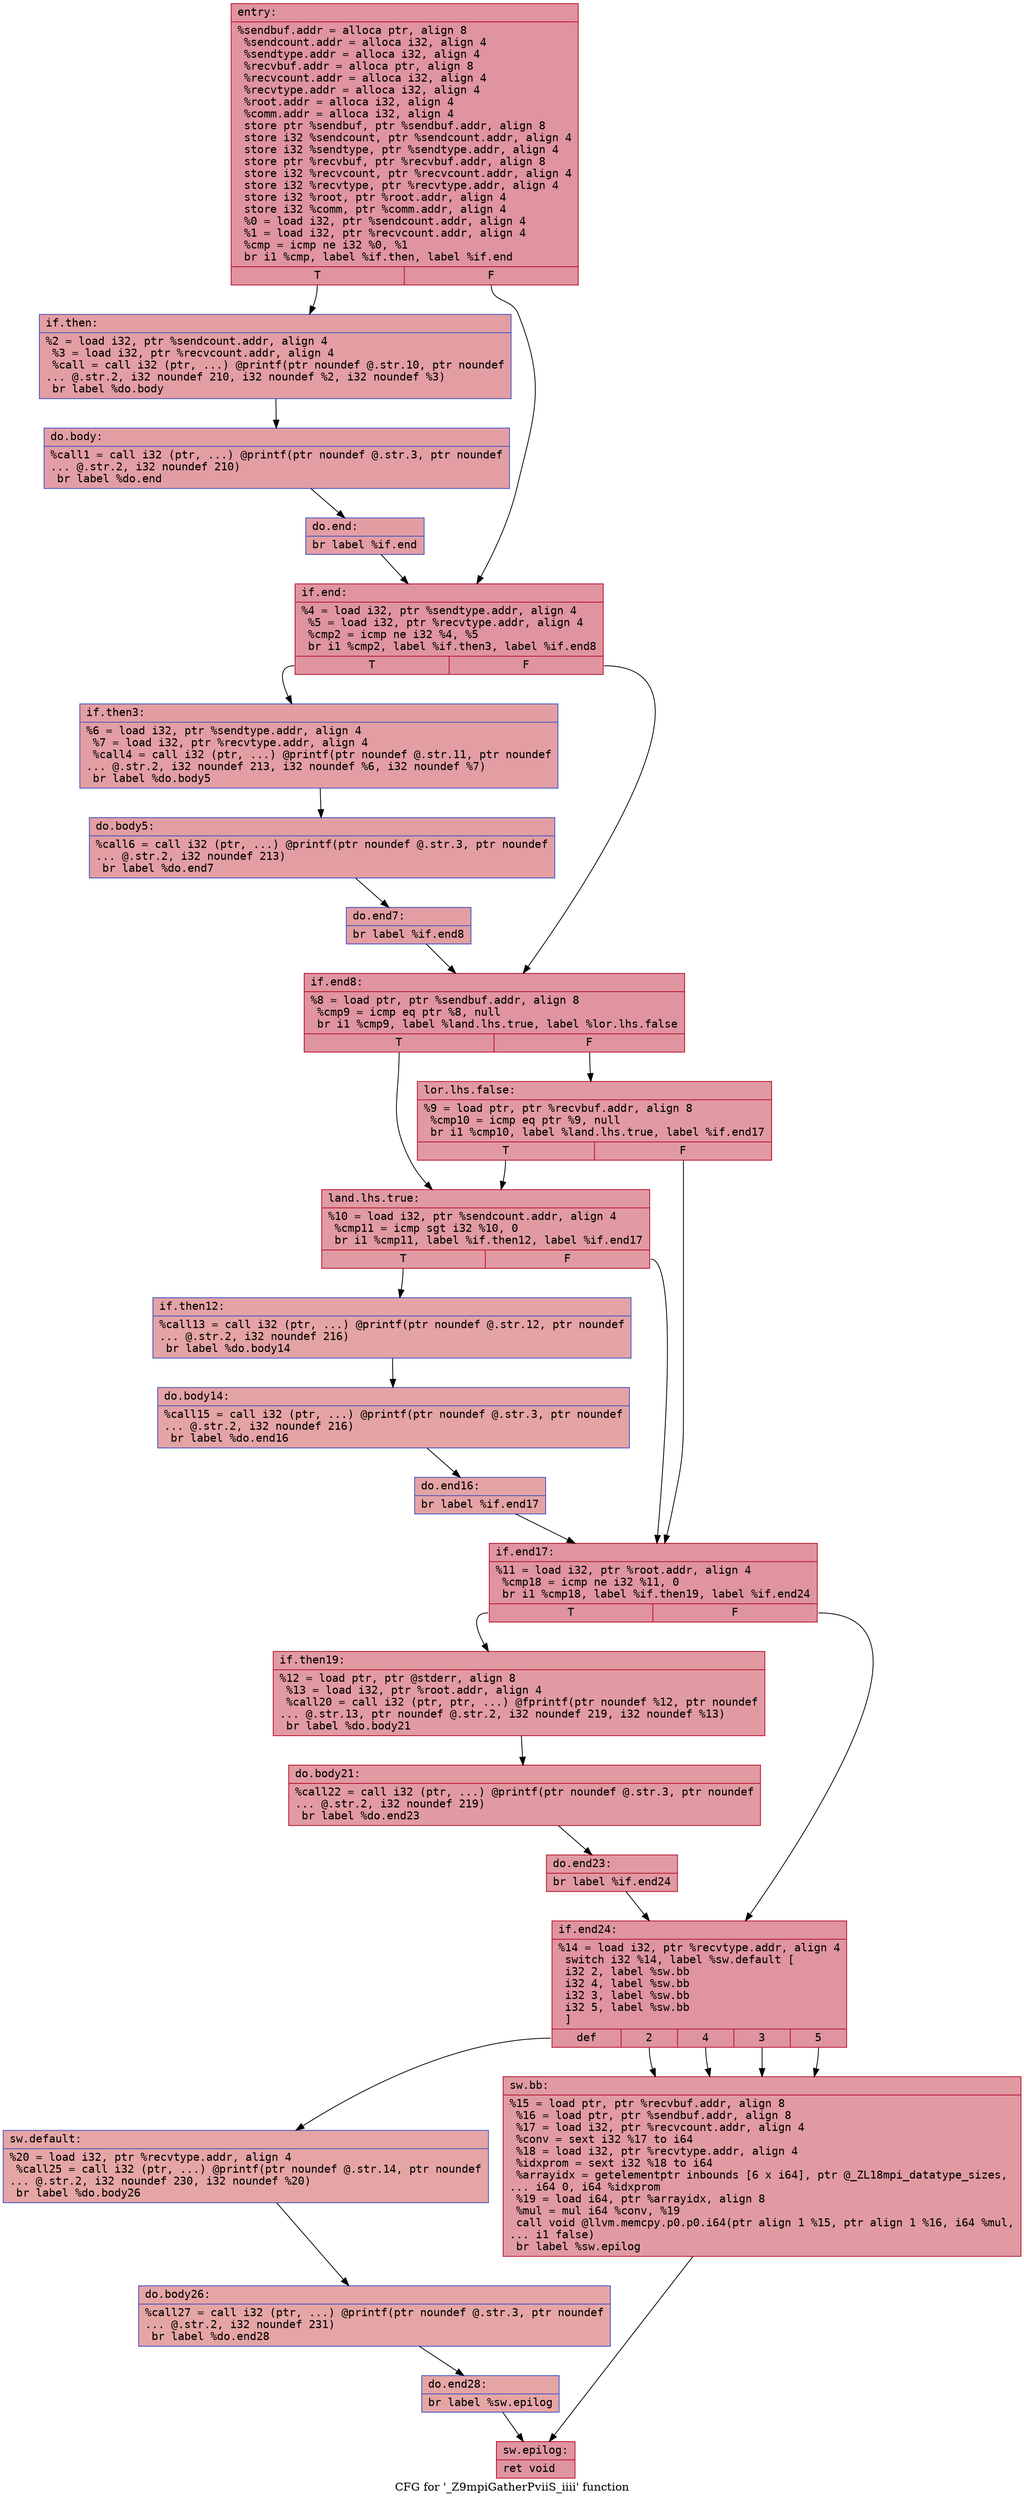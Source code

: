 digraph "CFG for '_Z9mpiGatherPviiS_iiii' function" {
	label="CFG for '_Z9mpiGatherPviiS_iiii' function";

	Node0x55ce002a4760 [shape=record,color="#b70d28ff", style=filled, fillcolor="#b70d2870" fontname="Courier",label="{entry:\l|  %sendbuf.addr = alloca ptr, align 8\l  %sendcount.addr = alloca i32, align 4\l  %sendtype.addr = alloca i32, align 4\l  %recvbuf.addr = alloca ptr, align 8\l  %recvcount.addr = alloca i32, align 4\l  %recvtype.addr = alloca i32, align 4\l  %root.addr = alloca i32, align 4\l  %comm.addr = alloca i32, align 4\l  store ptr %sendbuf, ptr %sendbuf.addr, align 8\l  store i32 %sendcount, ptr %sendcount.addr, align 4\l  store i32 %sendtype, ptr %sendtype.addr, align 4\l  store ptr %recvbuf, ptr %recvbuf.addr, align 8\l  store i32 %recvcount, ptr %recvcount.addr, align 4\l  store i32 %recvtype, ptr %recvtype.addr, align 4\l  store i32 %root, ptr %root.addr, align 4\l  store i32 %comm, ptr %comm.addr, align 4\l  %0 = load i32, ptr %sendcount.addr, align 4\l  %1 = load i32, ptr %recvcount.addr, align 4\l  %cmp = icmp ne i32 %0, %1\l  br i1 %cmp, label %if.then, label %if.end\l|{<s0>T|<s1>F}}"];
	Node0x55ce002a4760:s0 -> Node0x55ce002a59b0[tooltip="entry -> if.then\nProbability 50.00%" ];
	Node0x55ce002a4760:s1 -> Node0x55ce002a5a20[tooltip="entry -> if.end\nProbability 50.00%" ];
	Node0x55ce002a59b0 [shape=record,color="#3d50c3ff", style=filled, fillcolor="#be242e70" fontname="Courier",label="{if.then:\l|  %2 = load i32, ptr %sendcount.addr, align 4\l  %3 = load i32, ptr %recvcount.addr, align 4\l  %call = call i32 (ptr, ...) @printf(ptr noundef @.str.10, ptr noundef\l... @.str.2, i32 noundef 210, i32 noundef %2, i32 noundef %3)\l  br label %do.body\l}"];
	Node0x55ce002a59b0 -> Node0x55ce002a5e00[tooltip="if.then -> do.body\nProbability 100.00%" ];
	Node0x55ce002a5e00 [shape=record,color="#3d50c3ff", style=filled, fillcolor="#be242e70" fontname="Courier",label="{do.body:\l|  %call1 = call i32 (ptr, ...) @printf(ptr noundef @.str.3, ptr noundef\l... @.str.2, i32 noundef 210)\l  br label %do.end\l}"];
	Node0x55ce002a5e00 -> Node0x55ce002a5f50[tooltip="do.body -> do.end\nProbability 100.00%" ];
	Node0x55ce002a5f50 [shape=record,color="#3d50c3ff", style=filled, fillcolor="#be242e70" fontname="Courier",label="{do.end:\l|  br label %if.end\l}"];
	Node0x55ce002a5f50 -> Node0x55ce002a5a20[tooltip="do.end -> if.end\nProbability 100.00%" ];
	Node0x55ce002a5a20 [shape=record,color="#b70d28ff", style=filled, fillcolor="#b70d2870" fontname="Courier",label="{if.end:\l|  %4 = load i32, ptr %sendtype.addr, align 4\l  %5 = load i32, ptr %recvtype.addr, align 4\l  %cmp2 = icmp ne i32 %4, %5\l  br i1 %cmp2, label %if.then3, label %if.end8\l|{<s0>T|<s1>F}}"];
	Node0x55ce002a5a20:s0 -> Node0x55ce002a4ea0[tooltip="if.end -> if.then3\nProbability 50.00%" ];
	Node0x55ce002a5a20:s1 -> Node0x55ce002a4f20[tooltip="if.end -> if.end8\nProbability 50.00%" ];
	Node0x55ce002a4ea0 [shape=record,color="#3d50c3ff", style=filled, fillcolor="#be242e70" fontname="Courier",label="{if.then3:\l|  %6 = load i32, ptr %sendtype.addr, align 4\l  %7 = load i32, ptr %recvtype.addr, align 4\l  %call4 = call i32 (ptr, ...) @printf(ptr noundef @.str.11, ptr noundef\l... @.str.2, i32 noundef 213, i32 noundef %6, i32 noundef %7)\l  br label %do.body5\l}"];
	Node0x55ce002a4ea0 -> Node0x55ce002a6830[tooltip="if.then3 -> do.body5\nProbability 100.00%" ];
	Node0x55ce002a6830 [shape=record,color="#3d50c3ff", style=filled, fillcolor="#be242e70" fontname="Courier",label="{do.body5:\l|  %call6 = call i32 (ptr, ...) @printf(ptr noundef @.str.3, ptr noundef\l... @.str.2, i32 noundef 213)\l  br label %do.end7\l}"];
	Node0x55ce002a6830 -> Node0x55ce002a6a70[tooltip="do.body5 -> do.end7\nProbability 100.00%" ];
	Node0x55ce002a6a70 [shape=record,color="#3d50c3ff", style=filled, fillcolor="#be242e70" fontname="Courier",label="{do.end7:\l|  br label %if.end8\l}"];
	Node0x55ce002a6a70 -> Node0x55ce002a4f20[tooltip="do.end7 -> if.end8\nProbability 100.00%" ];
	Node0x55ce002a4f20 [shape=record,color="#b70d28ff", style=filled, fillcolor="#b70d2870" fontname="Courier",label="{if.end8:\l|  %8 = load ptr, ptr %sendbuf.addr, align 8\l  %cmp9 = icmp eq ptr %8, null\l  br i1 %cmp9, label %land.lhs.true, label %lor.lhs.false\l|{<s0>T|<s1>F}}"];
	Node0x55ce002a4f20:s0 -> Node0x55ce002a6cf0[tooltip="if.end8 -> land.lhs.true\nProbability 37.50%" ];
	Node0x55ce002a4f20:s1 -> Node0x55ce002a6d70[tooltip="if.end8 -> lor.lhs.false\nProbability 62.50%" ];
	Node0x55ce002a6d70 [shape=record,color="#b70d28ff", style=filled, fillcolor="#bb1b2c70" fontname="Courier",label="{lor.lhs.false:\l|  %9 = load ptr, ptr %recvbuf.addr, align 8\l  %cmp10 = icmp eq ptr %9, null\l  br i1 %cmp10, label %land.lhs.true, label %if.end17\l|{<s0>T|<s1>F}}"];
	Node0x55ce002a6d70:s0 -> Node0x55ce002a6cf0[tooltip="lor.lhs.false -> land.lhs.true\nProbability 37.50%" ];
	Node0x55ce002a6d70:s1 -> Node0x55ce002a6fd0[tooltip="lor.lhs.false -> if.end17\nProbability 62.50%" ];
	Node0x55ce002a6cf0 [shape=record,color="#b70d28ff", style=filled, fillcolor="#bb1b2c70" fontname="Courier",label="{land.lhs.true:\l|  %10 = load i32, ptr %sendcount.addr, align 4\l  %cmp11 = icmp sgt i32 %10, 0\l  br i1 %cmp11, label %if.then12, label %if.end17\l|{<s0>T|<s1>F}}"];
	Node0x55ce002a6cf0:s0 -> Node0x55ce002a7230[tooltip="land.lhs.true -> if.then12\nProbability 62.50%" ];
	Node0x55ce002a6cf0:s1 -> Node0x55ce002a6fd0[tooltip="land.lhs.true -> if.end17\nProbability 37.50%" ];
	Node0x55ce002a7230 [shape=record,color="#3d50c3ff", style=filled, fillcolor="#c32e3170" fontname="Courier",label="{if.then12:\l|  %call13 = call i32 (ptr, ...) @printf(ptr noundef @.str.12, ptr noundef\l... @.str.2, i32 noundef 216)\l  br label %do.body14\l}"];
	Node0x55ce002a7230 -> Node0x55ce002a74e0[tooltip="if.then12 -> do.body14\nProbability 100.00%" ];
	Node0x55ce002a74e0 [shape=record,color="#3d50c3ff", style=filled, fillcolor="#c32e3170" fontname="Courier",label="{do.body14:\l|  %call15 = call i32 (ptr, ...) @printf(ptr noundef @.str.3, ptr noundef\l... @.str.2, i32 noundef 216)\l  br label %do.end16\l}"];
	Node0x55ce002a74e0 -> Node0x55ce002a7720[tooltip="do.body14 -> do.end16\nProbability 100.00%" ];
	Node0x55ce002a7720 [shape=record,color="#3d50c3ff", style=filled, fillcolor="#c32e3170" fontname="Courier",label="{do.end16:\l|  br label %if.end17\l}"];
	Node0x55ce002a7720 -> Node0x55ce002a6fd0[tooltip="do.end16 -> if.end17\nProbability 100.00%" ];
	Node0x55ce002a6fd0 [shape=record,color="#b70d28ff", style=filled, fillcolor="#b70d2870" fontname="Courier",label="{if.end17:\l|  %11 = load i32, ptr %root.addr, align 4\l  %cmp18 = icmp ne i32 %11, 0\l  br i1 %cmp18, label %if.then19, label %if.end24\l|{<s0>T|<s1>F}}"];
	Node0x55ce002a6fd0:s0 -> Node0x55ce002a79b0[tooltip="if.end17 -> if.then19\nProbability 62.50%" ];
	Node0x55ce002a6fd0:s1 -> Node0x55ce002a7a30[tooltip="if.end17 -> if.end24\nProbability 37.50%" ];
	Node0x55ce002a79b0 [shape=record,color="#b70d28ff", style=filled, fillcolor="#bb1b2c70" fontname="Courier",label="{if.then19:\l|  %12 = load ptr, ptr @stderr, align 8\l  %13 = load i32, ptr %root.addr, align 4\l  %call20 = call i32 (ptr, ptr, ...) @fprintf(ptr noundef %12, ptr noundef\l... @.str.13, ptr noundef @.str.2, i32 noundef 219, i32 noundef %13)\l  br label %do.body21\l}"];
	Node0x55ce002a79b0 -> Node0x55ce002a7ea0[tooltip="if.then19 -> do.body21\nProbability 100.00%" ];
	Node0x55ce002a7ea0 [shape=record,color="#b70d28ff", style=filled, fillcolor="#bb1b2c70" fontname="Courier",label="{do.body21:\l|  %call22 = call i32 (ptr, ...) @printf(ptr noundef @.str.3, ptr noundef\l... @.str.2, i32 noundef 219)\l  br label %do.end23\l}"];
	Node0x55ce002a7ea0 -> Node0x55ce002a8140[tooltip="do.body21 -> do.end23\nProbability 100.00%" ];
	Node0x55ce002a8140 [shape=record,color="#b70d28ff", style=filled, fillcolor="#bb1b2c70" fontname="Courier",label="{do.end23:\l|  br label %if.end24\l}"];
	Node0x55ce002a8140 -> Node0x55ce002a7a30[tooltip="do.end23 -> if.end24\nProbability 100.00%" ];
	Node0x55ce002a7a30 [shape=record,color="#b70d28ff", style=filled, fillcolor="#b70d2870" fontname="Courier",label="{if.end24:\l|  %14 = load i32, ptr %recvtype.addr, align 4\l  switch i32 %14, label %sw.default [\l    i32 2, label %sw.bb\l    i32 4, label %sw.bb\l    i32 3, label %sw.bb\l    i32 5, label %sw.bb\l  ]\l|{<s0>def|<s1>2|<s2>4|<s3>3|<s4>5}}"];
	Node0x55ce002a7a30:s0 -> Node0x55ce002a8940[tooltip="if.end24 -> sw.default\nProbability 20.00%" ];
	Node0x55ce002a7a30:s1 -> Node0x55ce002a89c0[tooltip="if.end24 -> sw.bb\nProbability 80.00%" ];
	Node0x55ce002a7a30:s2 -> Node0x55ce002a89c0[tooltip="if.end24 -> sw.bb\nProbability 80.00%" ];
	Node0x55ce002a7a30:s3 -> Node0x55ce002a89c0[tooltip="if.end24 -> sw.bb\nProbability 80.00%" ];
	Node0x55ce002a7a30:s4 -> Node0x55ce002a89c0[tooltip="if.end24 -> sw.bb\nProbability 80.00%" ];
	Node0x55ce002a89c0 [shape=record,color="#b70d28ff", style=filled, fillcolor="#bb1b2c70" fontname="Courier",label="{sw.bb:\l|  %15 = load ptr, ptr %recvbuf.addr, align 8\l  %16 = load ptr, ptr %sendbuf.addr, align 8\l  %17 = load i32, ptr %recvcount.addr, align 4\l  %conv = sext i32 %17 to i64\l  %18 = load i32, ptr %recvtype.addr, align 4\l  %idxprom = sext i32 %18 to i64\l  %arrayidx = getelementptr inbounds [6 x i64], ptr @_ZL18mpi_datatype_sizes,\l... i64 0, i64 %idxprom\l  %19 = load i64, ptr %arrayidx, align 8\l  %mul = mul i64 %conv, %19\l  call void @llvm.memcpy.p0.p0.i64(ptr align 1 %15, ptr align 1 %16, i64 %mul,\l... i1 false)\l  br label %sw.epilog\l}"];
	Node0x55ce002a89c0 -> Node0x55ce002a9310[tooltip="sw.bb -> sw.epilog\nProbability 100.00%" ];
	Node0x55ce002a8940 [shape=record,color="#3d50c3ff", style=filled, fillcolor="#c5333470" fontname="Courier",label="{sw.default:\l|  %20 = load i32, ptr %recvtype.addr, align 4\l  %call25 = call i32 (ptr, ...) @printf(ptr noundef @.str.14, ptr noundef\l... @.str.2, i32 noundef 230, i32 noundef %20)\l  br label %do.body26\l}"];
	Node0x55ce002a8940 -> Node0x55ce002a95a0[tooltip="sw.default -> do.body26\nProbability 100.00%" ];
	Node0x55ce002a95a0 [shape=record,color="#3d50c3ff", style=filled, fillcolor="#c5333470" fontname="Courier",label="{do.body26:\l|  %call27 = call i32 (ptr, ...) @printf(ptr noundef @.str.3, ptr noundef\l... @.str.2, i32 noundef 231)\l  br label %do.end28\l}"];
	Node0x55ce002a95a0 -> Node0x55ce002a97f0[tooltip="do.body26 -> do.end28\nProbability 100.00%" ];
	Node0x55ce002a97f0 [shape=record,color="#3d50c3ff", style=filled, fillcolor="#c5333470" fontname="Courier",label="{do.end28:\l|  br label %sw.epilog\l}"];
	Node0x55ce002a97f0 -> Node0x55ce002a9310[tooltip="do.end28 -> sw.epilog\nProbability 100.00%" ];
	Node0x55ce002a9310 [shape=record,color="#b70d28ff", style=filled, fillcolor="#b70d2870" fontname="Courier",label="{sw.epilog:\l|  ret void\l}"];
}
